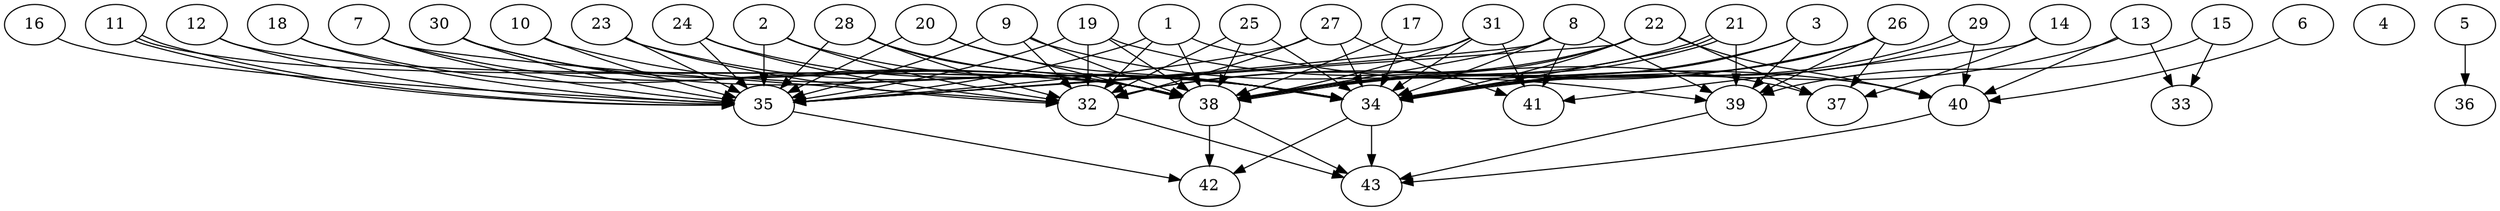 // DAG (tier=3-complex, mode=compute, n=43, ccr=0.477, fat=0.803, density=0.677, regular=0.274, jump=0.289, mindata=1048576, maxdata=16777216)
// DAG automatically generated by daggen at Sun Aug 24 16:33:35 2025
// /home/ermia/Project/Environments/daggen/bin/daggen --dot --ccr 0.477 --fat 0.803 --regular 0.274 --density 0.677 --jump 0.289 --mindata 1048576 --maxdata 16777216 -n 43 
digraph G {
  1 [size="89607248411401040", alpha="0.16", expect_size="44803624205700520"]
  1 -> 32 [size ="1419638365749248"]
  1 -> 35 [size ="1419638365749248"]
  1 -> 38 [size ="1419638365749248"]
  1 -> 40 [size ="1419638365749248"]
  2 [size="3544736548840800256", alpha="0.06", expect_size="1772368274420400128"]
  2 -> 32 [size ="18598558957568"]
  2 -> 34 [size ="18598558957568"]
  2 -> 35 [size ="18598558957568"]
  3 [size="33401180721774592000", alpha="0.02", expect_size="16700590360887296000"]
  3 -> 34 [size ="82971931443200"]
  3 -> 38 [size ="82971931443200"]
  3 -> 39 [size ="82971931443200"]
  4 [size="1567673613564689408", alpha="0.13", expect_size="783836806782344704"]
  5 [size="1906919234437382144000", alpha="0.01", expect_size="953459617218691072000"]
  5 -> 36 [size ="1230206979276800"]
  6 [size="7170725150422507", alpha="0.03", expect_size="3585362575211253"]
  6 -> 40 [size ="118847248007168"]
  7 [size="4020188686500860264448", alpha="0.11", expect_size="2010094343250430132224"]
  7 -> 32 [size ="2022650960412672"]
  7 -> 35 [size ="2022650960412672"]
  7 -> 38 [size ="2022650960412672"]
  8 [size="230308521560919506944", alpha="0.02", expect_size="115154260780459753472"]
  8 -> 34 [size ="300582246023168"]
  8 -> 35 [size ="300582246023168"]
  8 -> 38 [size ="300582246023168"]
  8 -> 39 [size ="300582246023168"]
  8 -> 41 [size ="300582246023168"]
  9 [size="177201770949851", alpha="0.01", expect_size="88600885474925"]
  9 -> 32 [size ="9514568908800"]
  9 -> 35 [size ="9514568908800"]
  9 -> 38 [size ="9514568908800"]
  9 -> 39 [size ="9514568908800"]
  10 [size="56205189856627896", alpha="0.01", expect_size="28102594928313948"]
  10 -> 34 [size ="1975772273180672"]
  10 -> 35 [size ="1975772273180672"]
  11 [size="58546735252262472", alpha="0.07", expect_size="29273367626131236"]
  11 -> 35 [size ="1848133227118592"]
  11 -> 35 [size ="1848133227118592"]
  11 -> 38 [size ="1848133227118592"]
  12 [size="17069233544715300", alpha="0.02", expect_size="8534616772357650"]
  12 -> 35 [size ="350178422816768"]
  12 -> 38 [size ="350178422816768"]
  13 [size="1906919234437382144", alpha="0.04", expect_size="953459617218691072"]
  13 -> 33 [size ="12302069792768"]
  13 -> 34 [size ="12302069792768"]
  13 -> 40 [size ="12302069792768"]
  14 [size="966502763434096512", alpha="0.07", expect_size="483251381717048256"]
  14 -> 37 [size ="448867912908800"]
  14 -> 41 [size ="448867912908800"]
  15 [size="54924707467736224", alpha="0.09", expect_size="27462353733868112"]
  15 -> 33 [size ="68855581900800"]
  15 -> 39 [size ="68855581900800"]
  16 [size="8040894368771492", alpha="0.04", expect_size="4020447184385746"]
  16 -> 35 [size ="148257036566528"]
  17 [size="2147887374925824000", alpha="0.19", expect_size="1073943687462912000"]
  17 -> 34 [size ="13317754060800"]
  17 -> 38 [size ="13317754060800"]
  18 [size="2551852712908029952000", alpha="0.14", expect_size="1275926356454014976000"]
  18 -> 35 [size ="1493919019827200"]
  18 -> 38 [size ="1493919019827200"]
  19 [size="238485362152470", alpha="0.07", expect_size="119242681076235"]
  19 -> 32 [size ="12424275034112"]
  19 -> 35 [size ="12424275034112"]
  19 -> 37 [size ="12424275034112"]
  19 -> 38 [size ="12424275034112"]
  20 [size="26565373253321664", alpha="0.19", expect_size="13282686626660832"]
  20 -> 34 [size ="1955996054323200"]
  20 -> 35 [size ="1955996054323200"]
  20 -> 38 [size ="1955996054323200"]
  21 [size="1026457156851045761024", alpha="0.20", expect_size="513228578425522880512"]
  21 -> 34 [size ="814048983646208"]
  21 -> 38 [size ="814048983646208"]
  21 -> 38 [size ="814048983646208"]
  21 -> 39 [size ="814048983646208"]
  22 [size="8236358670850788", alpha="0.08", expect_size="4118179335425394"]
  22 -> 32 [size ="238847963168768"]
  22 -> 34 [size ="238847963168768"]
  22 -> 35 [size ="238847963168768"]
  22 -> 37 [size ="238847963168768"]
  22 -> 38 [size ="238847963168768"]
  22 -> 40 [size ="238847963168768"]
  23 [size="1013871104933231104", alpha="0.17", expect_size="506935552466615552"]
  23 -> 32 [size ="1049450302668800"]
  23 -> 34 [size ="1049450302668800"]
  23 -> 35 [size ="1049450302668800"]
  24 [size="33796859164850104", alpha="0.01", expect_size="16898429582425052"]
  24 -> 32 [size ="27209297297408"]
  24 -> 34 [size ="27209297297408"]
  24 -> 35 [size ="27209297297408"]
  25 [size="2776718498683131265024", alpha="0.13", expect_size="1388359249341565632512"]
  25 -> 32 [size ="1580439550558208"]
  25 -> 34 [size ="1580439550558208"]
  25 -> 38 [size ="1580439550558208"]
  26 [size="3636940280579456237568", alpha="0.18", expect_size="1818470140289728118784"]
  26 -> 32 [size ="1891969366228992"]
  26 -> 34 [size ="1891969366228992"]
  26 -> 37 [size ="1891969366228992"]
  26 -> 38 [size ="1891969366228992"]
  26 -> 39 [size ="1891969366228992"]
  27 [size="238951397788779456", alpha="0.03", expect_size="119475698894389728"]
  27 -> 32 [size ="176963129966592"]
  27 -> 34 [size ="176963129966592"]
  27 -> 35 [size ="176963129966592"]
  27 -> 41 [size ="176963129966592"]
  28 [size="710725739841847296000", alpha="0.02", expect_size="355362869920923648000"]
  28 -> 32 [size ="637125053644800"]
  28 -> 34 [size ="637125053644800"]
  28 -> 35 [size ="637125053644800"]
  28 -> 38 [size ="637125053644800"]
  29 [size="269971419168649792", alpha="0.12", expect_size="134985709584324896"]
  29 -> 34 [size ="287275464261632"]
  29 -> 34 [size ="287275464261632"]
  29 -> 40 [size ="287275464261632"]
  30 [size="35484657597139448", alpha="0.07", expect_size="17742328798569724"]
  30 -> 34 [size ="1171595976507392"]
  30 -> 35 [size ="1171595976507392"]
  30 -> 38 [size ="1171595976507392"]
  31 [size="51781526623090368", alpha="0.13", expect_size="25890763311545184"]
  31 -> 34 [size ="941299536494592"]
  31 -> 35 [size ="941299536494592"]
  31 -> 38 [size ="941299536494592"]
  31 -> 41 [size ="941299536494592"]
  32 [size="4414605558011343", alpha="0.01", expect_size="2207302779005671"]
  32 -> 43 [size ="173512518008832"]
  33 [size="2274049188728857600", alpha="0.11", expect_size="1137024594364428800"]
  34 [size="608795761754568320", alpha="0.00", expect_size="304397880877284160"]
  34 -> 42 [size ="1438909749788672"]
  34 -> 43 [size ="1438909749788672"]
  35 [size="442199937191510016000", alpha="0.18", expect_size="221099968595755008000"]
  35 -> 42 [size ="464339651788800"]
  36 [size="667543503173967616", alpha="0.16", expect_size="333771751586983808"]
  37 [size="7186606944525918", alpha="0.04", expect_size="3593303472262959"]
  38 [size="16040488423992602", alpha="0.01", expect_size="8020244211996301"]
  38 -> 42 [size ="531782751485952"]
  38 -> 43 [size ="531782751485952"]
  39 [size="107056035760934223872", alpha="0.09", expect_size="53528017880467111936"]
  39 -> 43 [size ="180369911447552"]
  40 [size="24987235367518208000", alpha="0.15", expect_size="12493617683759104000"]
  40 -> 43 [size ="68375753523200"]
  41 [size="163410190260543360", alpha="0.01", expect_size="81705095130271680"]
  42 [size="95002583667136528384", alpha="0.13", expect_size="47501291833568264192"]
  43 [size="14078743532202334", alpha="0.00", expect_size="7039371766101167"]
}
